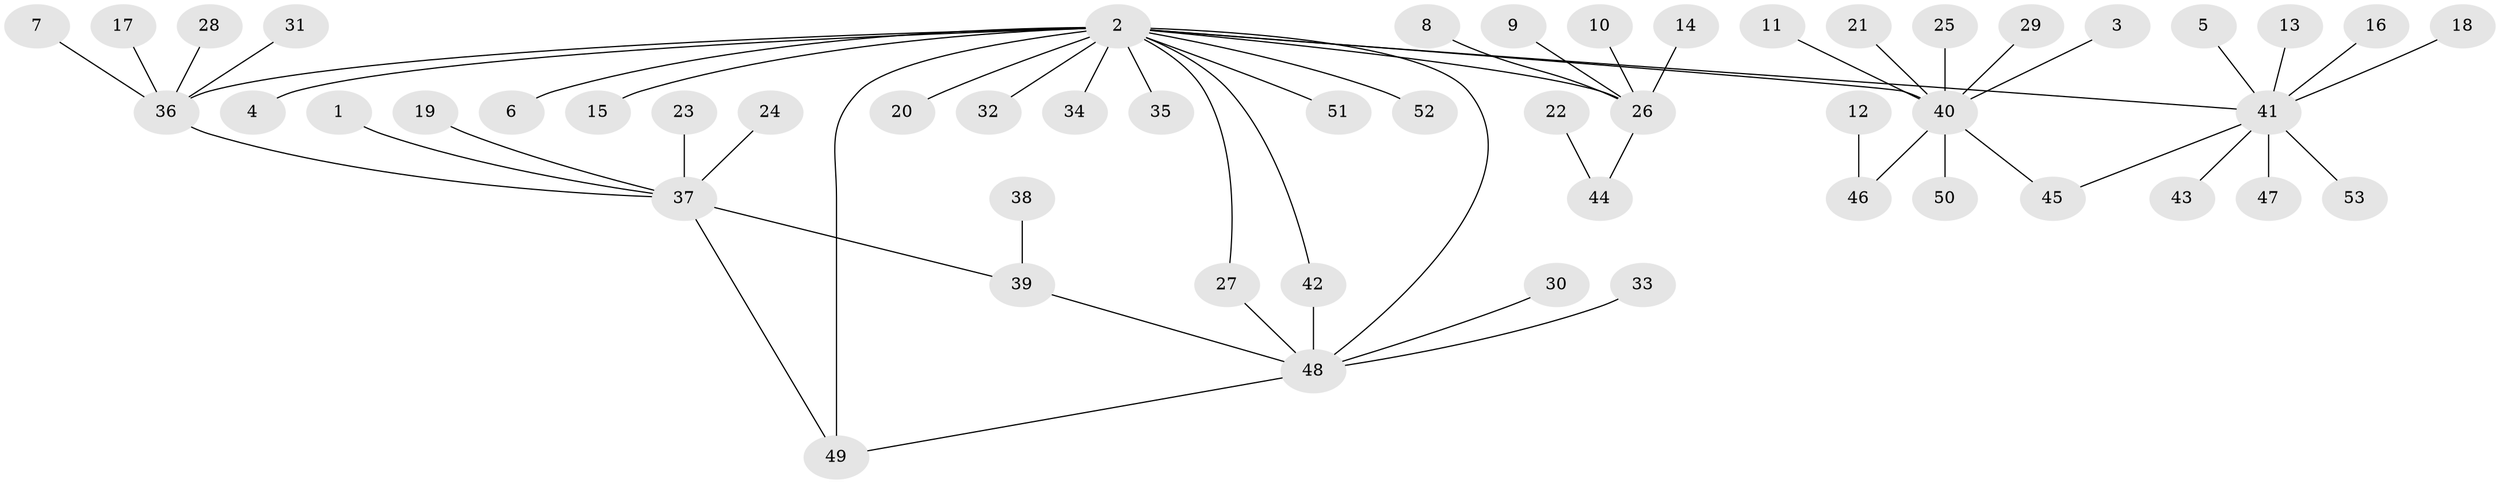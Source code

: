 // original degree distribution, {2: 0.1619047619047619, 20: 0.009523809523809525, 7: 0.009523809523809525, 1: 0.6190476190476191, 12: 0.009523809523809525, 8: 0.01904761904761905, 3: 0.10476190476190476, 4: 0.02857142857142857, 9: 0.009523809523809525, 5: 0.01904761904761905, 6: 0.009523809523809525}
// Generated by graph-tools (version 1.1) at 2025/26/03/09/25 03:26:06]
// undirected, 53 vertices, 58 edges
graph export_dot {
graph [start="1"]
  node [color=gray90,style=filled];
  1;
  2;
  3;
  4;
  5;
  6;
  7;
  8;
  9;
  10;
  11;
  12;
  13;
  14;
  15;
  16;
  17;
  18;
  19;
  20;
  21;
  22;
  23;
  24;
  25;
  26;
  27;
  28;
  29;
  30;
  31;
  32;
  33;
  34;
  35;
  36;
  37;
  38;
  39;
  40;
  41;
  42;
  43;
  44;
  45;
  46;
  47;
  48;
  49;
  50;
  51;
  52;
  53;
  1 -- 37 [weight=1.0];
  2 -- 4 [weight=1.0];
  2 -- 6 [weight=1.0];
  2 -- 15 [weight=1.0];
  2 -- 20 [weight=1.0];
  2 -- 26 [weight=1.0];
  2 -- 27 [weight=1.0];
  2 -- 32 [weight=1.0];
  2 -- 34 [weight=1.0];
  2 -- 35 [weight=1.0];
  2 -- 36 [weight=2.0];
  2 -- 40 [weight=1.0];
  2 -- 41 [weight=1.0];
  2 -- 42 [weight=1.0];
  2 -- 48 [weight=1.0];
  2 -- 49 [weight=1.0];
  2 -- 51 [weight=1.0];
  2 -- 52 [weight=1.0];
  3 -- 40 [weight=1.0];
  5 -- 41 [weight=1.0];
  7 -- 36 [weight=1.0];
  8 -- 26 [weight=1.0];
  9 -- 26 [weight=1.0];
  10 -- 26 [weight=1.0];
  11 -- 40 [weight=1.0];
  12 -- 46 [weight=1.0];
  13 -- 41 [weight=1.0];
  14 -- 26 [weight=1.0];
  16 -- 41 [weight=1.0];
  17 -- 36 [weight=1.0];
  18 -- 41 [weight=1.0];
  19 -- 37 [weight=1.0];
  21 -- 40 [weight=1.0];
  22 -- 44 [weight=1.0];
  23 -- 37 [weight=1.0];
  24 -- 37 [weight=1.0];
  25 -- 40 [weight=1.0];
  26 -- 44 [weight=1.0];
  27 -- 48 [weight=1.0];
  28 -- 36 [weight=1.0];
  29 -- 40 [weight=1.0];
  30 -- 48 [weight=1.0];
  31 -- 36 [weight=1.0];
  33 -- 48 [weight=1.0];
  36 -- 37 [weight=1.0];
  37 -- 39 [weight=1.0];
  37 -- 49 [weight=1.0];
  38 -- 39 [weight=1.0];
  39 -- 48 [weight=1.0];
  40 -- 45 [weight=1.0];
  40 -- 46 [weight=1.0];
  40 -- 50 [weight=1.0];
  41 -- 43 [weight=1.0];
  41 -- 45 [weight=1.0];
  41 -- 47 [weight=1.0];
  41 -- 53 [weight=1.0];
  42 -- 48 [weight=2.0];
  48 -- 49 [weight=1.0];
}
